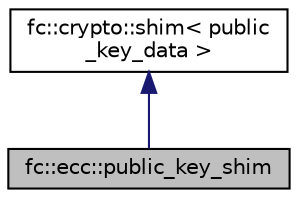 digraph "fc::ecc::public_key_shim"
{
  edge [fontname="Helvetica",fontsize="10",labelfontname="Helvetica",labelfontsize="10"];
  node [fontname="Helvetica",fontsize="10",shape=record];
  Node0 [label="fc::ecc::public_key_shim",height=0.2,width=0.4,color="black", fillcolor="grey75", style="filled", fontcolor="black"];
  Node1 -> Node0 [dir="back",color="midnightblue",fontsize="10",style="solid",fontname="Helvetica"];
  Node1 [label="fc::crypto::shim\< public\l_key_data \>",height=0.2,width=0.4,color="black", fillcolor="white", style="filled",URL="$structfc_1_1crypto_1_1shim.html"];
}
